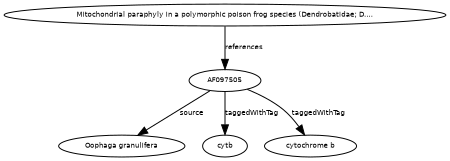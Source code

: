 digraph G {
size="3,3";
node [fontsize=7, fontname="Helvetica"];
edge [fontsize=7, fontname="Helvetica"];
node0 [label="AF097505", width=0.27433100247,height=0.27433100247];
node1 [label="Mitochondrial paraphyly in a polymorphic poison frog species (Dendrobatidae; D....", width=0.27433100247,height=0.27433100247];
node2 [label="Oophaga granulifera", width=0.27433100247,height=0.27433100247];
node3 [label="cytb", width=0.27433100247,height=0.27433100247];
node4 [label="cytochrome b", width=0.27433100247,height=0.27433100247];
node1 -> node0 [label="references"];
node0 -> node2 [label="source"];
node0 -> node3 [label="taggedWithTag"];
node0 -> node4 [label="taggedWithTag"];
}


